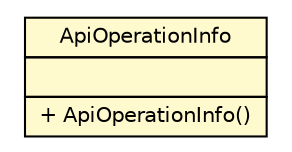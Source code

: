 #!/usr/local/bin/dot
#
# Class diagram 
# Generated by UMLGraph version R5_6-24-gf6e263 (http://www.umlgraph.org/)
#

digraph G {
	edge [fontname="Helvetica",fontsize=10,labelfontname="Helvetica",labelfontsize=10];
	node [fontname="Helvetica",fontsize=10,shape=plaintext];
	nodesep=0.25;
	ranksep=0.5;
	// cn.home1.oss.lib.swagger.model.ApiOperationInfo
	c57 [label=<<table title="cn.home1.oss.lib.swagger.model.ApiOperationInfo" border="0" cellborder="1" cellspacing="0" cellpadding="2" port="p" bgcolor="lemonChiffon" href="./ApiOperationInfo.html">
		<tr><td><table border="0" cellspacing="0" cellpadding="1">
<tr><td align="center" balign="center"> ApiOperationInfo </td></tr>
		</table></td></tr>
		<tr><td><table border="0" cellspacing="0" cellpadding="1">
<tr><td align="left" balign="left">  </td></tr>
		</table></td></tr>
		<tr><td><table border="0" cellspacing="0" cellpadding="1">
<tr><td align="left" balign="left"> + ApiOperationInfo() </td></tr>
		</table></td></tr>
		</table>>, URL="./ApiOperationInfo.html", fontname="Helvetica", fontcolor="black", fontsize=10.0];
}

